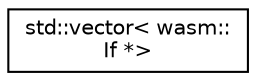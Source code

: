 digraph "Graphical Class Hierarchy"
{
  edge [fontname="Helvetica",fontsize="10",labelfontname="Helvetica",labelfontsize="10"];
  node [fontname="Helvetica",fontsize="10",shape=record];
  rankdir="LR";
  Node0 [label="std::vector\< wasm::\lIf *\>",height=0.2,width=0.4,color="black", fillcolor="white", style="filled",URL="$classstd_1_1vector.html"];
}
